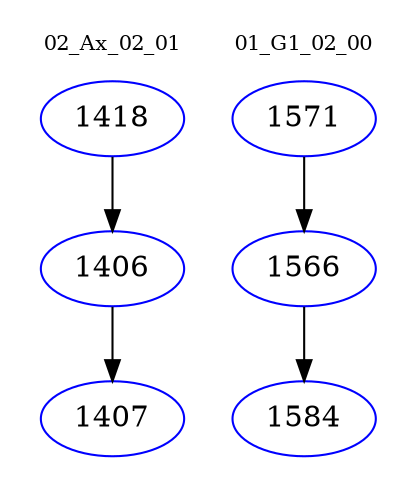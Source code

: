 digraph{
subgraph cluster_0 {
color = white
label = "02_Ax_02_01";
fontsize=10;
T0_1418 [label="1418", color="blue"]
T0_1418 -> T0_1406 [color="black"]
T0_1406 [label="1406", color="blue"]
T0_1406 -> T0_1407 [color="black"]
T0_1407 [label="1407", color="blue"]
}
subgraph cluster_1 {
color = white
label = "01_G1_02_00";
fontsize=10;
T1_1571 [label="1571", color="blue"]
T1_1571 -> T1_1566 [color="black"]
T1_1566 [label="1566", color="blue"]
T1_1566 -> T1_1584 [color="black"]
T1_1584 [label="1584", color="blue"]
}
}
